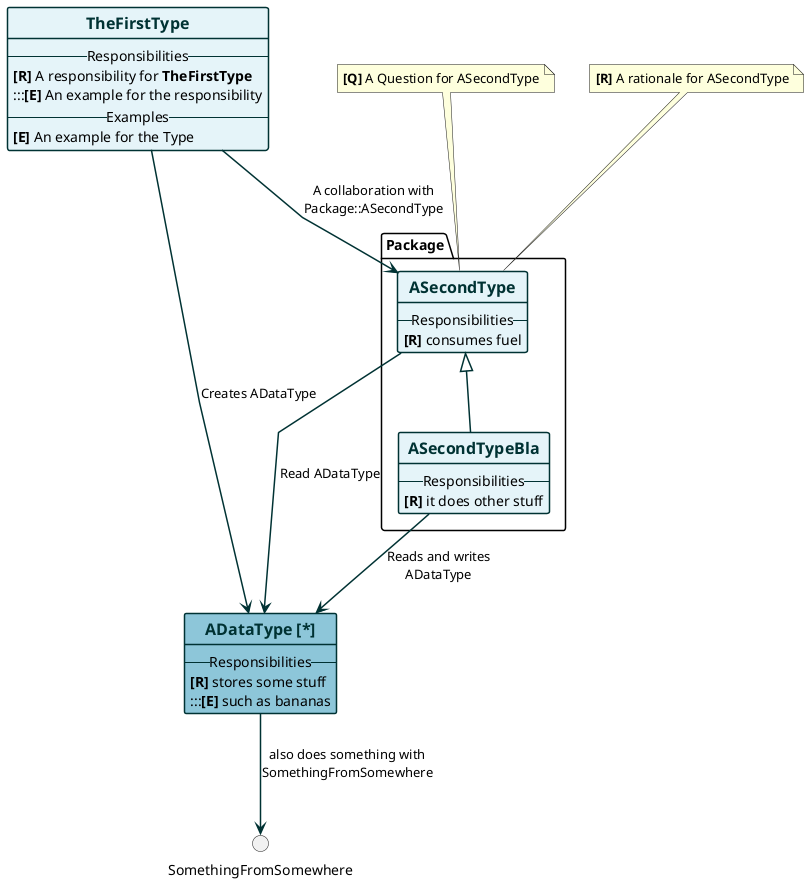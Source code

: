@startuml
skinparam class {
  BackgroundColor #e5f4f9
  BackgroundColor<<data>> #8dc6d9
  BackgroundColor<<proxy>> #8dc6d9
  ArrowColor #003233
  BorderColor #003233
  ArrowThickness 1.5
  BorderThickness 1.5
  FontColor #003233
}
skinparam linetype polyline
hide circles
hide stereotype
set separator ::

class "<b><size:16>TheFirstType</size></b>" as TheFirstType  {
-- Responsibilities --
  <b>[R]</b> A responsibility for <b>TheFirstType</b>
  :::<b>[E]</b> An example for the responsibility
-- Examples --
  <b>[E]</b> An example for the Type
}
TheFirstType --> Package::ASecondType : A collaboration with\nPackage::ASecondType
TheFirstType --> ADataType : Creates ADataType
class "<b><size:16>ASecondType</size></b>" as Package::ASecondType  {
-- Responsibilities --
  <b>[R]</b> consumes fuel
}
note top of Package::ASecondType : <b>[Q]</b> A Question for ASecondType
note top of Package::ASecondType : <b>[R]</b> A rationale for ASecondType
Package::ASecondType --> ADataType : Read ADataType
class "<b><size:16>ASecondTypeBla</size></b>" as Package::ASecondTypeBla  {
-- Responsibilities --
  <b>[R]</b> it does other stuff
}
Package::ASecondTypeBla --> ADataType : Reads and writes\nADataType
Package::ASecondType <|-- Package::ASecondTypeBla
circle SomethingFromSomewhere
class "<b><size:16>ADataType [*]</size></b>" as ADataType <<data>> {
-- Responsibilities --
  <b>[R]</b> stores some stuff
  :::<b>[E]</b> such as bananas
}
ADataType --> SomethingFromSomewhere : also does something with\nSomethingFromSomewhere
@enduml
